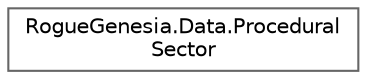 digraph "Graphical Class Hierarchy"
{
 // LATEX_PDF_SIZE
  bgcolor="transparent";
  edge [fontname=Helvetica,fontsize=10,labelfontname=Helvetica,labelfontsize=10];
  node [fontname=Helvetica,fontsize=10,shape=box,height=0.2,width=0.4];
  rankdir="LR";
  Node0 [label="RogueGenesia.Data.Procedural\lSector",height=0.2,width=0.4,color="grey40", fillcolor="white", style="filled",URL="$class_rogue_genesia_1_1_data_1_1_procedural_sector.html",tooltip=" "];
}

